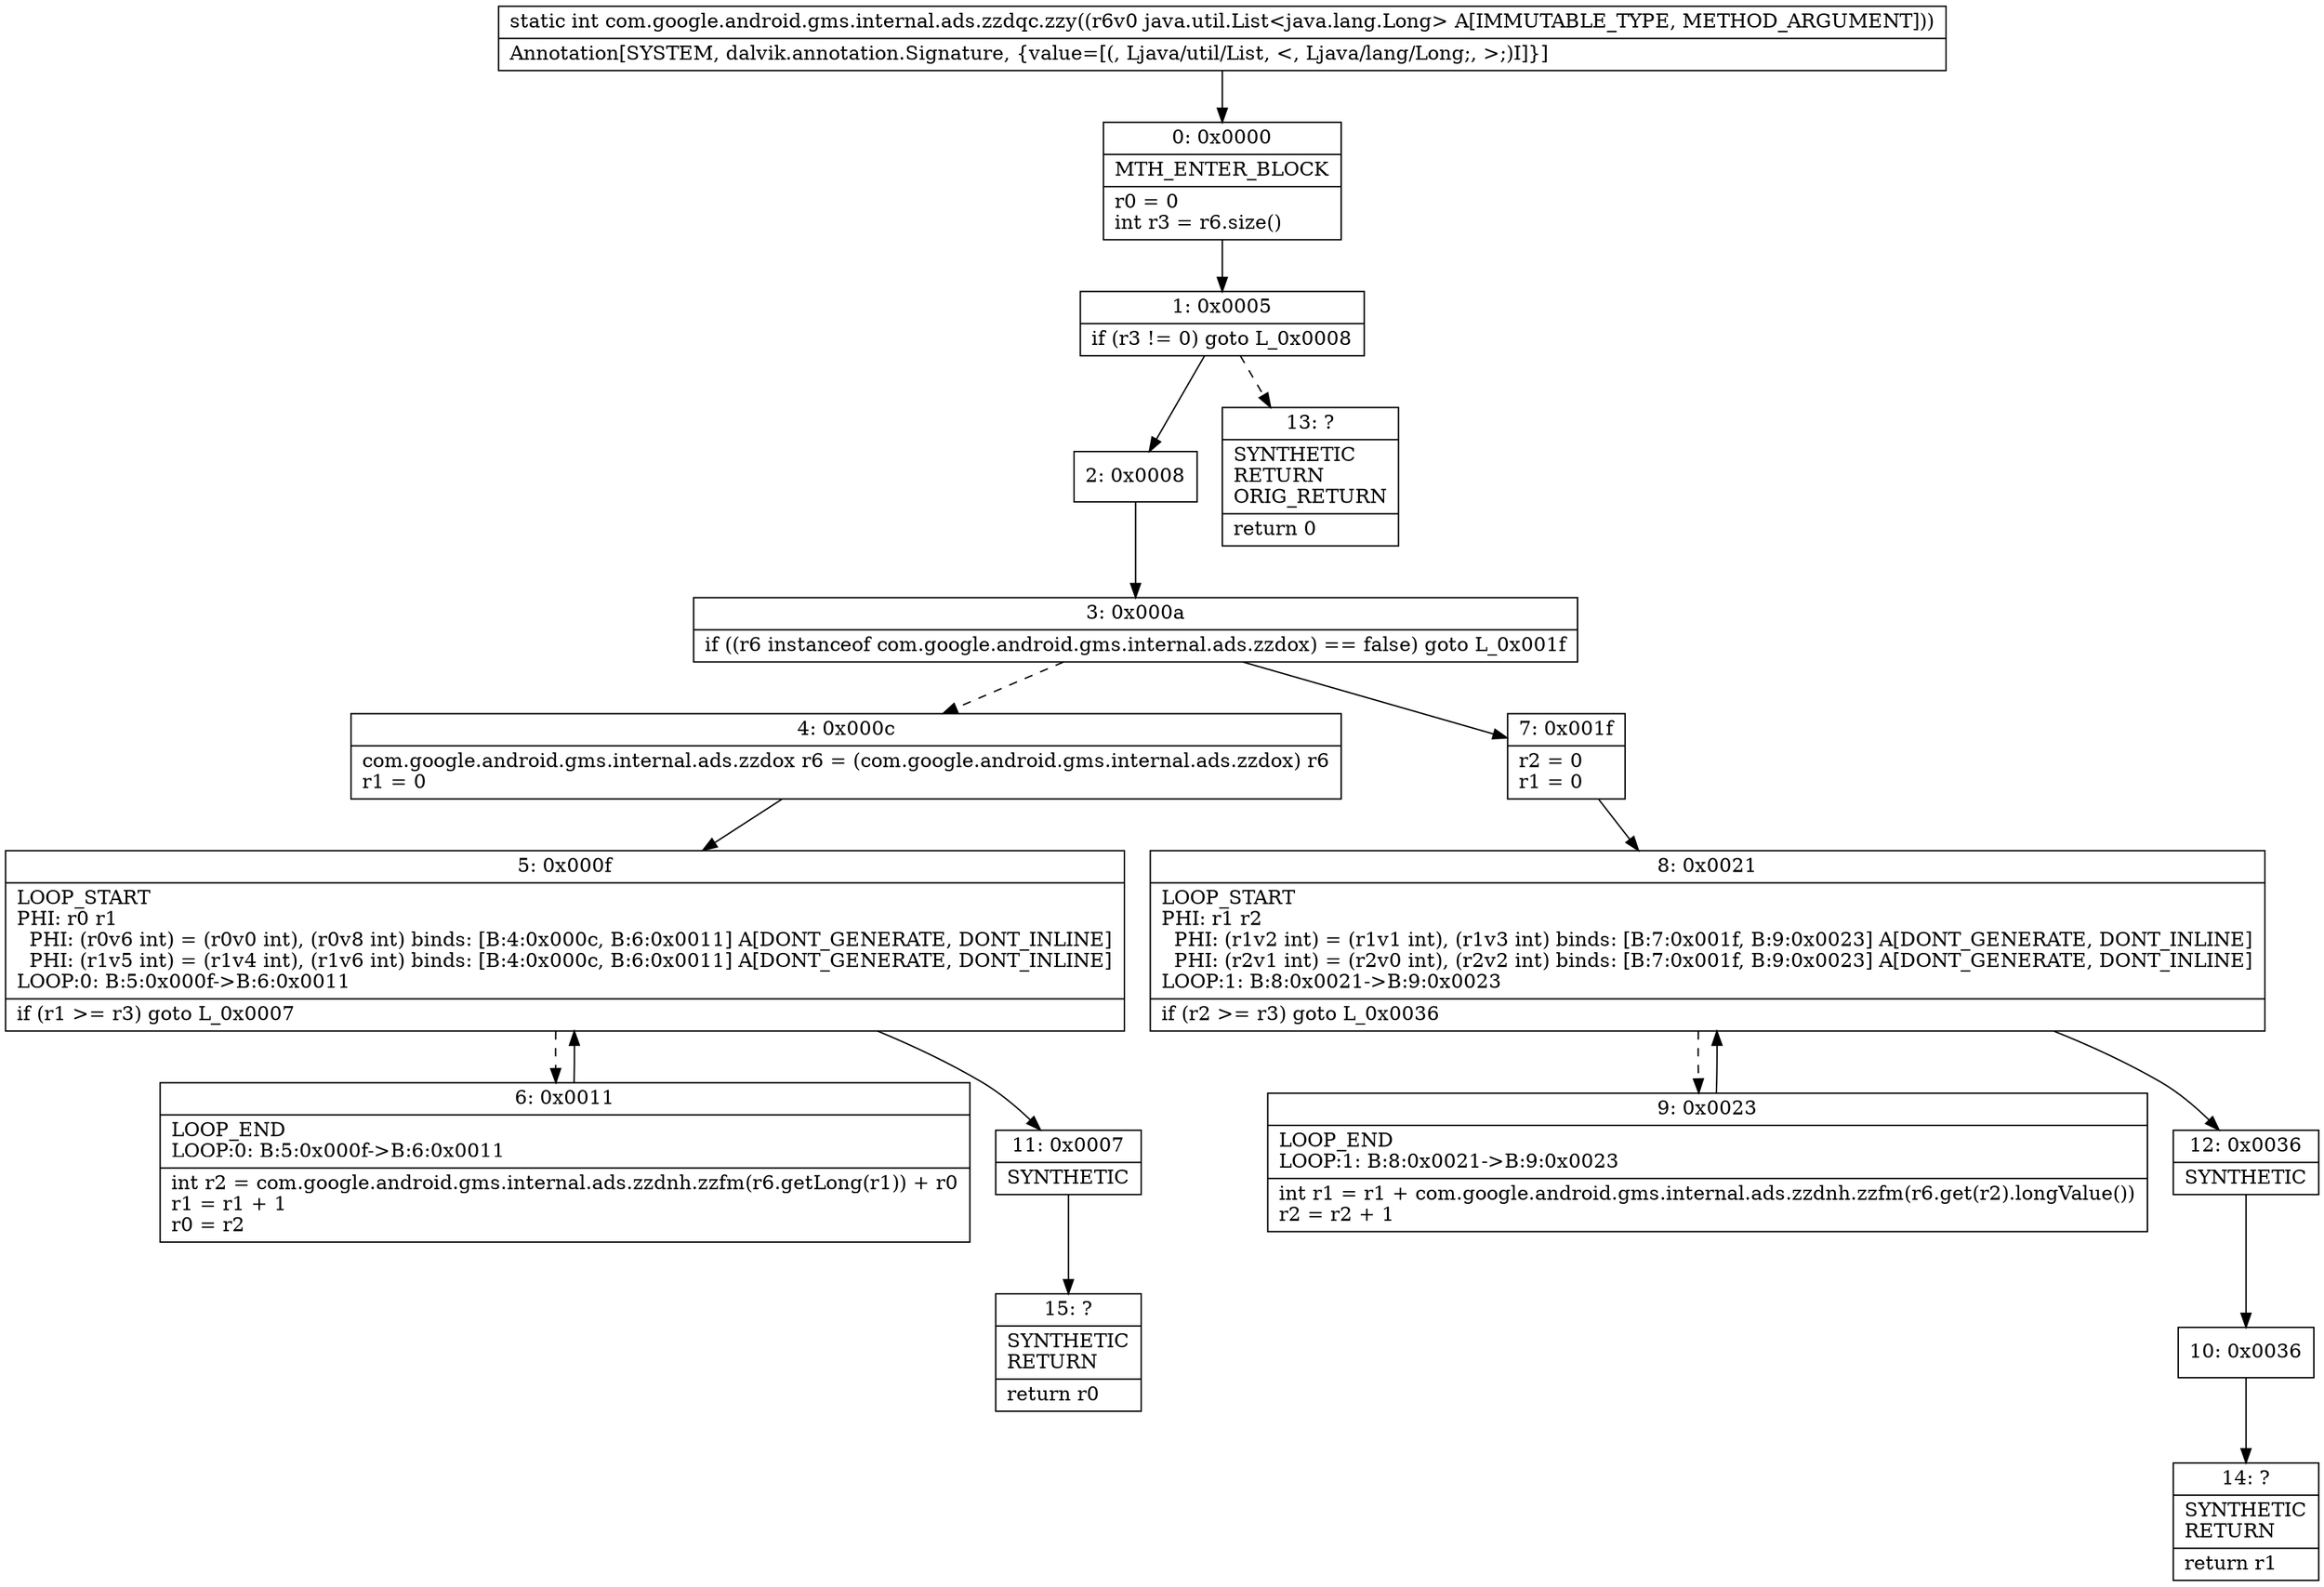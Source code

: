 digraph "CFG forcom.google.android.gms.internal.ads.zzdqc.zzy(Ljava\/util\/List;)I" {
Node_0 [shape=record,label="{0\:\ 0x0000|MTH_ENTER_BLOCK\l|r0 = 0\lint r3 = r6.size()\l}"];
Node_1 [shape=record,label="{1\:\ 0x0005|if (r3 != 0) goto L_0x0008\l}"];
Node_2 [shape=record,label="{2\:\ 0x0008}"];
Node_3 [shape=record,label="{3\:\ 0x000a|if ((r6 instanceof com.google.android.gms.internal.ads.zzdox) == false) goto L_0x001f\l}"];
Node_4 [shape=record,label="{4\:\ 0x000c|com.google.android.gms.internal.ads.zzdox r6 = (com.google.android.gms.internal.ads.zzdox) r6\lr1 = 0\l}"];
Node_5 [shape=record,label="{5\:\ 0x000f|LOOP_START\lPHI: r0 r1 \l  PHI: (r0v6 int) = (r0v0 int), (r0v8 int) binds: [B:4:0x000c, B:6:0x0011] A[DONT_GENERATE, DONT_INLINE]\l  PHI: (r1v5 int) = (r1v4 int), (r1v6 int) binds: [B:4:0x000c, B:6:0x0011] A[DONT_GENERATE, DONT_INLINE]\lLOOP:0: B:5:0x000f\-\>B:6:0x0011\l|if (r1 \>= r3) goto L_0x0007\l}"];
Node_6 [shape=record,label="{6\:\ 0x0011|LOOP_END\lLOOP:0: B:5:0x000f\-\>B:6:0x0011\l|int r2 = com.google.android.gms.internal.ads.zzdnh.zzfm(r6.getLong(r1)) + r0\lr1 = r1 + 1\lr0 = r2\l}"];
Node_7 [shape=record,label="{7\:\ 0x001f|r2 = 0\lr1 = 0\l}"];
Node_8 [shape=record,label="{8\:\ 0x0021|LOOP_START\lPHI: r1 r2 \l  PHI: (r1v2 int) = (r1v1 int), (r1v3 int) binds: [B:7:0x001f, B:9:0x0023] A[DONT_GENERATE, DONT_INLINE]\l  PHI: (r2v1 int) = (r2v0 int), (r2v2 int) binds: [B:7:0x001f, B:9:0x0023] A[DONT_GENERATE, DONT_INLINE]\lLOOP:1: B:8:0x0021\-\>B:9:0x0023\l|if (r2 \>= r3) goto L_0x0036\l}"];
Node_9 [shape=record,label="{9\:\ 0x0023|LOOP_END\lLOOP:1: B:8:0x0021\-\>B:9:0x0023\l|int r1 = r1 + com.google.android.gms.internal.ads.zzdnh.zzfm(r6.get(r2).longValue())\lr2 = r2 + 1\l}"];
Node_10 [shape=record,label="{10\:\ 0x0036}"];
Node_11 [shape=record,label="{11\:\ 0x0007|SYNTHETIC\l}"];
Node_12 [shape=record,label="{12\:\ 0x0036|SYNTHETIC\l}"];
Node_13 [shape=record,label="{13\:\ ?|SYNTHETIC\lRETURN\lORIG_RETURN\l|return 0\l}"];
Node_14 [shape=record,label="{14\:\ ?|SYNTHETIC\lRETURN\l|return r1\l}"];
Node_15 [shape=record,label="{15\:\ ?|SYNTHETIC\lRETURN\l|return r0\l}"];
MethodNode[shape=record,label="{static int com.google.android.gms.internal.ads.zzdqc.zzy((r6v0 java.util.List\<java.lang.Long\> A[IMMUTABLE_TYPE, METHOD_ARGUMENT]))  | Annotation[SYSTEM, dalvik.annotation.Signature, \{value=[(, Ljava\/util\/List, \<, Ljava\/lang\/Long;, \>;)I]\}]\l}"];
MethodNode -> Node_0;
Node_0 -> Node_1;
Node_1 -> Node_2;
Node_1 -> Node_13[style=dashed];
Node_2 -> Node_3;
Node_3 -> Node_4[style=dashed];
Node_3 -> Node_7;
Node_4 -> Node_5;
Node_5 -> Node_6[style=dashed];
Node_5 -> Node_11;
Node_6 -> Node_5;
Node_7 -> Node_8;
Node_8 -> Node_9[style=dashed];
Node_8 -> Node_12;
Node_9 -> Node_8;
Node_10 -> Node_14;
Node_11 -> Node_15;
Node_12 -> Node_10;
}

